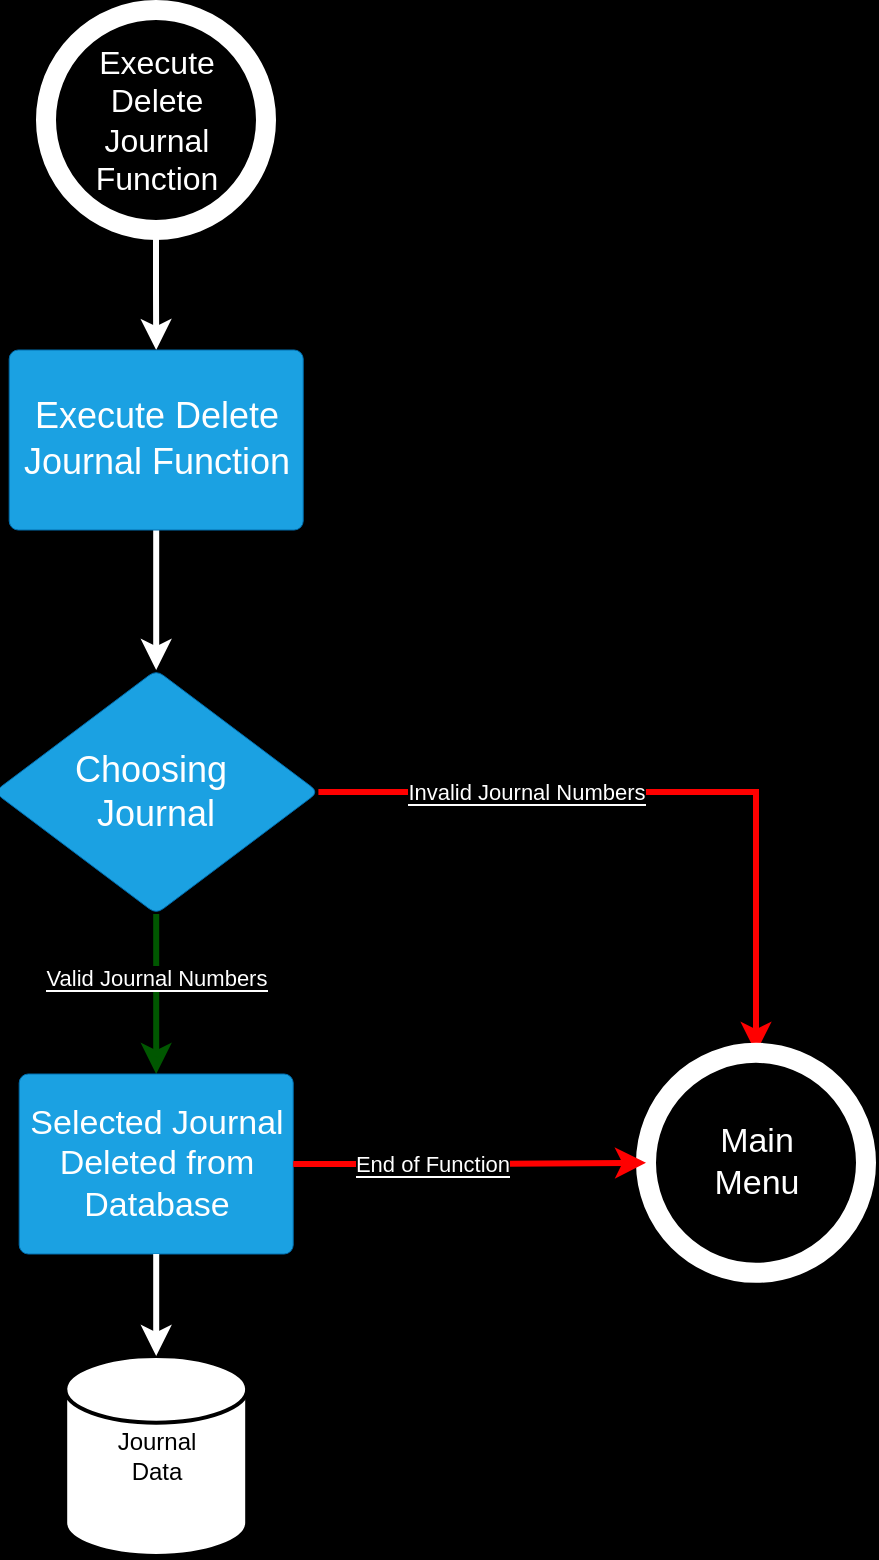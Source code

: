 <mxfile version="24.2.7" type="device">
  <diagram name="Page-1" id="yFdlPBqMGaqrd9fegogX">
    <mxGraphModel dx="650" dy="870" grid="1" gridSize="10" guides="1" tooltips="1" connect="1" arrows="1" fold="1" page="1" pageScale="1" pageWidth="850" pageHeight="1100" background="#000000" math="0" shadow="0">
      <root>
        <mxCell id="0" />
        <mxCell id="1" parent="0" />
        <mxCell id="mvtlcdeYdffsvFCyJHWg-12" style="edgeStyle=orthogonalEdgeStyle;rounded=0;orthogonalLoop=1;jettySize=auto;html=1;exitX=0.5;exitY=1;exitDx=0;exitDy=0;exitPerimeter=0;entryX=0.5;entryY=0;entryDx=0;entryDy=0;strokeColor=#FFFFFF;strokeWidth=3;" edge="1" parent="1" source="mvtlcdeYdffsvFCyJHWg-1" target="mvtlcdeYdffsvFCyJHWg-3">
          <mxGeometry relative="1" as="geometry" />
        </mxCell>
        <mxCell id="mvtlcdeYdffsvFCyJHWg-1" value="&lt;span style=&quot;color: rgb(255, 255, 255); font-size: 16px; text-wrap: wrap;&quot;&gt;Execute Delete Journal Function&lt;/span&gt;" style="verticalLabelPosition=middle;verticalAlign=middle;html=1;shape=mxgraph.flowchart.on-page_reference;fillColor=none;strokeColor=#FFFFFF;strokeWidth=10;labelPosition=center;align=center;fontSize=16;" vertex="1" parent="1">
          <mxGeometry x="1220" y="10" width="110" height="110" as="geometry" />
        </mxCell>
        <mxCell id="mvtlcdeYdffsvFCyJHWg-2" style="edgeStyle=orthogonalEdgeStyle;rounded=0;orthogonalLoop=1;jettySize=auto;html=1;exitX=0.5;exitY=1;exitDx=0;exitDy=0;entryX=0.5;entryY=0;entryDx=0;entryDy=0;strokeWidth=3;strokeColor=#FFFFFF;" edge="1" parent="1" source="mvtlcdeYdffsvFCyJHWg-3" target="mvtlcdeYdffsvFCyJHWg-6">
          <mxGeometry relative="1" as="geometry" />
        </mxCell>
        <mxCell id="mvtlcdeYdffsvFCyJHWg-3" value="&lt;div style=&quot;display: flex; justify-content: center; text-align: center; align-items: baseline; line-height: 1.25; margin-top: -2px;&quot;&gt;&lt;font style=&quot;&quot;&gt;&lt;font style=&quot;font-size: 18px;&quot;&gt;Execute Delete Journal Function&lt;/font&gt;&lt;/font&gt;&lt;/div&gt;" style="html=1;overflow=block;blockSpacing=1;whiteSpace=wrap;fontSize=13;spacing=3.8;strokeColor=#006EAF;rounded=1;absoluteArcSize=1;arcSize=9;fillColor=#1ba1e2;strokeWidth=NaN;lucidId=W1av~T7v6o5Q;fontColor=#ffffff;" vertex="1" parent="1">
          <mxGeometry x="1201.6" y="180" width="147" height="90" as="geometry" />
        </mxCell>
        <mxCell id="mvtlcdeYdffsvFCyJHWg-4" style="edgeStyle=orthogonalEdgeStyle;rounded=0;orthogonalLoop=1;jettySize=auto;html=1;exitX=0.5;exitY=1;exitDx=0;exitDy=0;entryX=0.5;entryY=0;entryDx=0;entryDy=0;fillColor=#008a00;strokeColor=#005700;strokeWidth=3;" edge="1" parent="1" source="mvtlcdeYdffsvFCyJHWg-6" target="mvtlcdeYdffsvFCyJHWg-9">
          <mxGeometry relative="1" as="geometry" />
        </mxCell>
        <mxCell id="mvtlcdeYdffsvFCyJHWg-5" value="&lt;span style=&quot;color: rgb(255, 255, 255); background-color: rgb(0, 0, 0);&quot;&gt;Valid Journal Numbers&lt;/span&gt;" style="edgeLabel;html=1;align=center;verticalAlign=middle;resizable=0;points=[];" vertex="1" connectable="0" parent="mvtlcdeYdffsvFCyJHWg-4">
          <mxGeometry x="-0.2" relative="1" as="geometry">
            <mxPoint as="offset" />
          </mxGeometry>
        </mxCell>
        <mxCell id="mvtlcdeYdffsvFCyJHWg-13" style="edgeStyle=orthogonalEdgeStyle;rounded=0;orthogonalLoop=1;jettySize=auto;html=1;exitX=1;exitY=0.5;exitDx=0;exitDy=0;strokeColor=#FF0000;strokeWidth=3;entryX=0.5;entryY=0;entryDx=0;entryDy=0;entryPerimeter=0;" edge="1" parent="1" source="mvtlcdeYdffsvFCyJHWg-6" target="mvtlcdeYdffsvFCyJHWg-15">
          <mxGeometry relative="1" as="geometry">
            <mxPoint x="1550" y="400" as="targetPoint" />
          </mxGeometry>
        </mxCell>
        <mxCell id="mvtlcdeYdffsvFCyJHWg-14" value="&lt;span style=&quot;color: rgb(255, 255, 255); background-color: rgb(0, 0, 0);&quot;&gt;Invalid Journal Numbers&lt;/span&gt;" style="edgeLabel;html=1;align=center;verticalAlign=middle;resizable=0;points=[];" vertex="1" connectable="0" parent="mvtlcdeYdffsvFCyJHWg-13">
          <mxGeometry x="-0.106" y="1" relative="1" as="geometry">
            <mxPoint x="-52" y="1" as="offset" />
          </mxGeometry>
        </mxCell>
        <mxCell id="mvtlcdeYdffsvFCyJHWg-6" value="&lt;font style=&quot;font-size: 18px;&quot;&gt;Choosing&amp;nbsp;&lt;/font&gt;&lt;div&gt;&lt;font style=&quot;font-size: 18px;&quot;&gt;Journal&lt;/font&gt;&lt;/div&gt;" style="html=1;overflow=block;blockSpacing=1;whiteSpace=wrap;rhombus;fontSize=16.7;fontColor=#ffffff;spacing=3.8;strokeColor=#006EAF;rounded=1;absoluteArcSize=1;arcSize=9;fillColor=#1ba1e2;strokeWidth=NaN;lucidId=x_avSaIK2IV_;" vertex="1" parent="1">
          <mxGeometry x="1194" y="340" width="162.2" height="122" as="geometry" />
        </mxCell>
        <mxCell id="mvtlcdeYdffsvFCyJHWg-9" value="Selected Journal&lt;div&gt;Deleted from Database&lt;/div&gt;" style="html=1;overflow=block;blockSpacing=1;whiteSpace=wrap;fontSize=17;spacing=3.8;strokeColor=#006EAF;rounded=1;absoluteArcSize=1;arcSize=9;fillColor=#1ba1e2;strokeWidth=NaN;lucidId=xdbvFR-ZrNtJ;fontColor=#ffffff;" vertex="1" parent="1">
          <mxGeometry x="1206.6" y="542" width="137" height="90" as="geometry" />
        </mxCell>
        <mxCell id="mvtlcdeYdffsvFCyJHWg-10" value="Journal&lt;div&gt;Data&lt;/div&gt;" style="strokeWidth=2;html=1;shape=mxgraph.flowchart.database;whiteSpace=wrap;" vertex="1" parent="1">
          <mxGeometry x="1229.6" y="683" width="91" height="100" as="geometry" />
        </mxCell>
        <mxCell id="mvtlcdeYdffsvFCyJHWg-11" style="edgeStyle=orthogonalEdgeStyle;rounded=0;orthogonalLoop=1;jettySize=auto;html=1;exitX=0.5;exitY=1;exitDx=0;exitDy=0;entryX=0.5;entryY=0;entryDx=0;entryDy=0;entryPerimeter=0;strokeColor=#FFFFFF;strokeWidth=3;" edge="1" parent="1" source="mvtlcdeYdffsvFCyJHWg-9" target="mvtlcdeYdffsvFCyJHWg-10">
          <mxGeometry relative="1" as="geometry" />
        </mxCell>
        <mxCell id="mvtlcdeYdffsvFCyJHWg-15" value="&lt;span style=&quot;color: rgb(255, 255, 255); font-size: 17px; text-wrap: wrap;&quot;&gt;Main Menu&lt;/span&gt;" style="verticalLabelPosition=middle;verticalAlign=middle;html=1;shape=mxgraph.flowchart.on-page_reference;fillColor=none;strokeColor=#FFFFFF;strokeWidth=10;labelPosition=center;align=center;" vertex="1" parent="1">
          <mxGeometry x="1520" y="531.43" width="110" height="110" as="geometry" />
        </mxCell>
        <mxCell id="mvtlcdeYdffsvFCyJHWg-16" style="edgeStyle=orthogonalEdgeStyle;rounded=0;orthogonalLoop=1;jettySize=auto;html=1;exitX=1;exitY=0.5;exitDx=0;exitDy=0;entryX=0;entryY=0.5;entryDx=0;entryDy=0;entryPerimeter=0;strokeColor=#FF0000;strokeWidth=3;" edge="1" parent="1" source="mvtlcdeYdffsvFCyJHWg-9" target="mvtlcdeYdffsvFCyJHWg-15">
          <mxGeometry relative="1" as="geometry" />
        </mxCell>
        <mxCell id="mvtlcdeYdffsvFCyJHWg-17" value="&lt;span style=&quot;color: rgb(255, 255, 255); background-color: rgb(0, 0, 0);&quot;&gt;End of Function&lt;/span&gt;" style="edgeLabel;html=1;align=center;verticalAlign=middle;resizable=0;points=[];" vertex="1" connectable="0" parent="mvtlcdeYdffsvFCyJHWg-16">
          <mxGeometry x="-0.221" relative="1" as="geometry">
            <mxPoint as="offset" />
          </mxGeometry>
        </mxCell>
      </root>
    </mxGraphModel>
  </diagram>
</mxfile>
